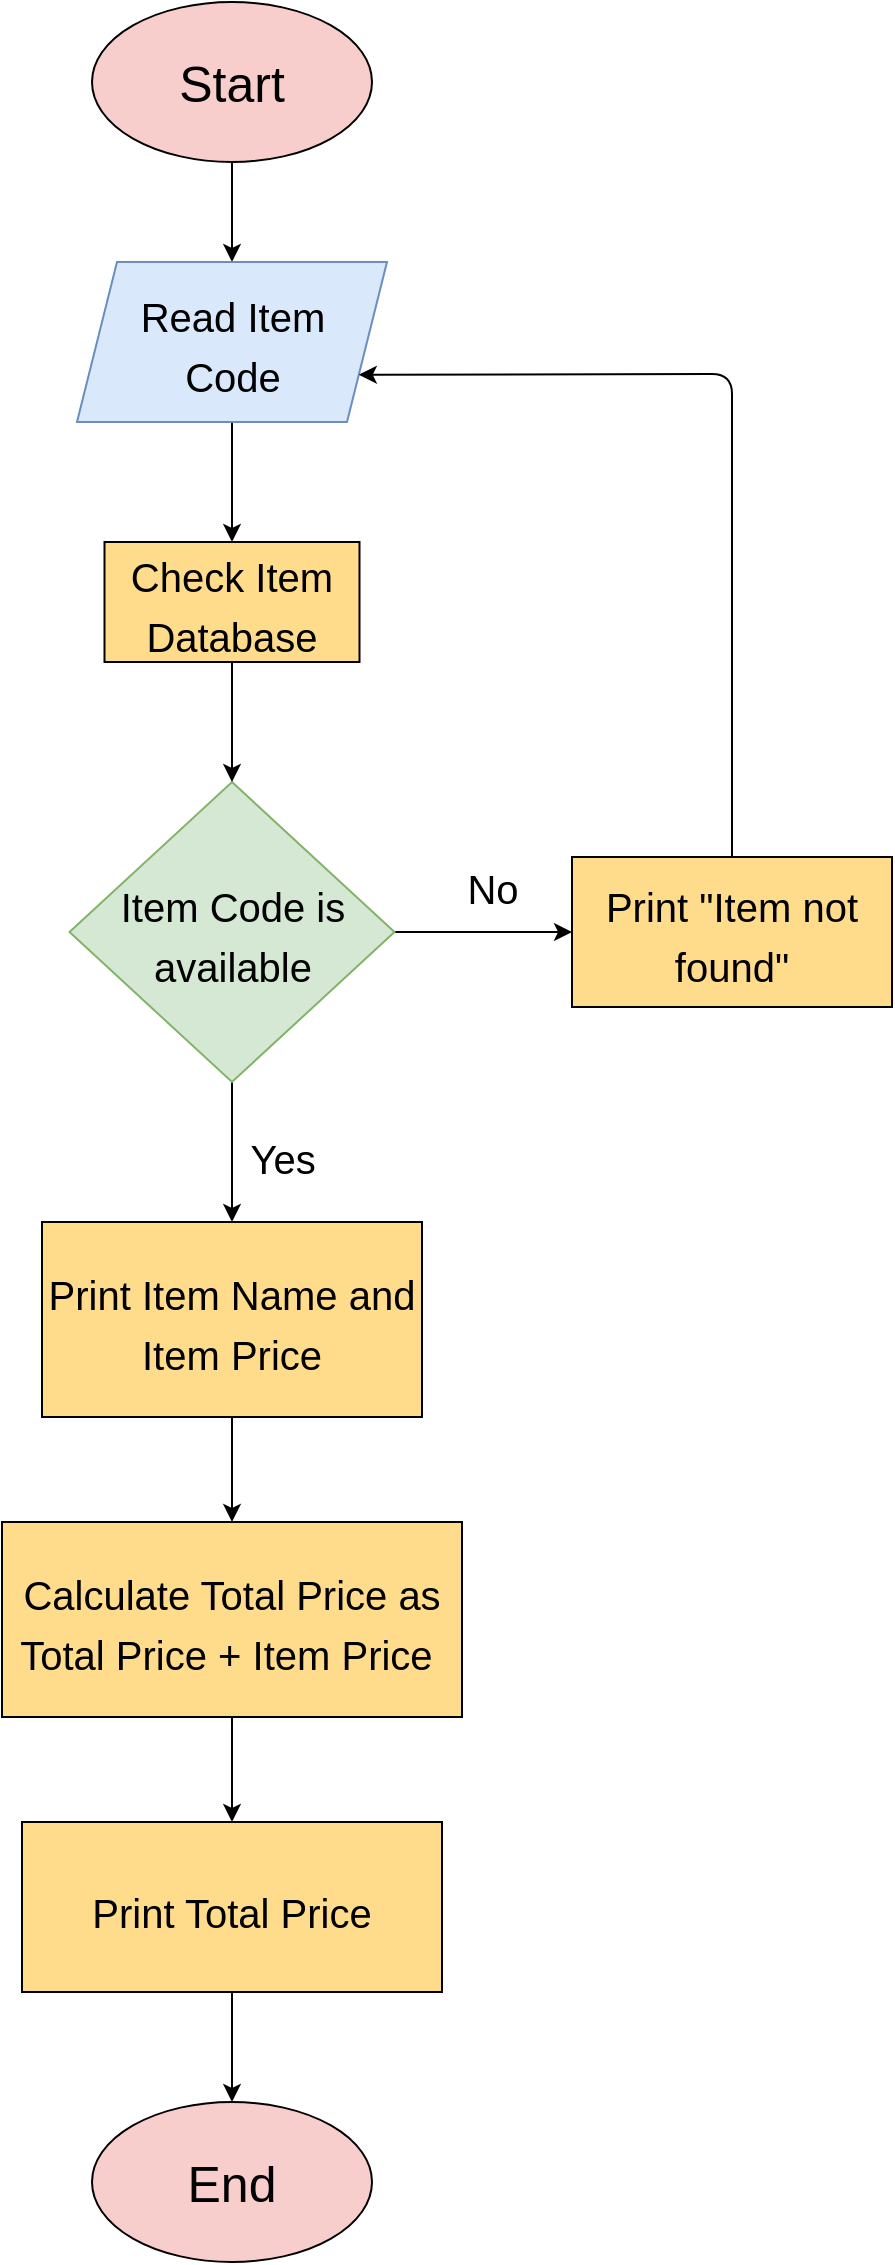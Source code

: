 <mxfile>
    <diagram id="jCEFR7Ir0iMpcgvGXgsi" name="Page-1">
        <mxGraphModel dx="738" dy="379" grid="1" gridSize="10" guides="1" tooltips="1" connect="1" arrows="1" fold="1" page="1" pageScale="1" pageWidth="850" pageHeight="1100" background="#ffffff" math="0" shadow="0">
            <root>
                <mxCell id="0"/>
                <mxCell id="1" parent="0"/>
                <mxCell id="13" value="" style="edgeStyle=none;html=1;fontFamily=Helvetica;fontSize=25;fontColor=#000000;fillColor=#d0cee2;strokeColor=#000000;" edge="1" parent="1" source="14" target="16">
                    <mxGeometry relative="1" as="geometry"/>
                </mxCell>
                <mxCell id="14" value="Start" style="ellipse;whiteSpace=wrap;html=1;fillColor=#F8CECC;fontFamily=Helvetica;fontColor=#000000;fontSize=25;" vertex="1" parent="1">
                    <mxGeometry x="60" y="20" width="140" height="80" as="geometry"/>
                </mxCell>
                <mxCell id="15" style="edgeStyle=none;html=1;entryX=0.5;entryY=0;entryDx=0;entryDy=0;strokeColor=#000000;" edge="1" parent="1" source="16" target="25">
                    <mxGeometry relative="1" as="geometry"/>
                </mxCell>
                <mxCell id="16" value="&lt;font style=&quot;font-size: 20px&quot; color=&quot;#000000&quot;&gt;Read Item&lt;br&gt;Code&lt;/font&gt;" style="shape=parallelogram;perimeter=parallelogramPerimeter;whiteSpace=wrap;html=1;fixedSize=1;fontSize=25;fillColor=#dae8fc;strokeColor=#6c8ebf;" vertex="1" parent="1">
                    <mxGeometry x="52.5" y="150" width="155" height="80" as="geometry"/>
                </mxCell>
                <mxCell id="17" value="" style="edgeStyle=none;html=1;fontSize=20;fontColor=#000000;strokeColor=#000000;" edge="1" parent="1" source="19" target="21">
                    <mxGeometry relative="1" as="geometry"/>
                </mxCell>
                <mxCell id="18" style="edgeStyle=none;html=1;entryX=0.5;entryY=0;entryDx=0;entryDy=0;strokeColor=#000000;" edge="1" parent="1" source="19" target="32">
                    <mxGeometry relative="1" as="geometry"/>
                </mxCell>
                <mxCell id="19" value="&lt;font style=&quot;font-size: 20px&quot;&gt;Item Code is available&lt;/font&gt;" style="rhombus;whiteSpace=wrap;html=1;fontSize=25;fillColor=#D5E8D4;strokeColor=#82b366;fontColor=#000000;" vertex="1" parent="1">
                    <mxGeometry x="48.75" y="410" width="162.5" height="150" as="geometry"/>
                </mxCell>
                <mxCell id="20" style="edgeStyle=none;html=1;entryX=1;entryY=0.75;entryDx=0;entryDy=0;fontSize=20;fontColor=#FFFFFF;strokeColor=#000000;" edge="1" parent="1" source="21" target="16">
                    <mxGeometry relative="1" as="geometry">
                        <Array as="points">
                            <mxPoint x="380" y="206"/>
                        </Array>
                    </mxGeometry>
                </mxCell>
                <mxCell id="21" value="&lt;font style=&quot;font-size: 20px&quot;&gt;Print &quot;Item not found&quot;&lt;/font&gt;" style="whiteSpace=wrap;html=1;fontSize=25;fillColor=#FFDC8C;fontColor=#000000;" vertex="1" parent="1">
                    <mxGeometry x="300" y="447.5" width="160" height="75" as="geometry"/>
                </mxCell>
                <mxCell id="22" value="&lt;font&gt;No&lt;/font&gt;" style="text;html=1;align=center;verticalAlign=middle;resizable=0;points=[];autosize=1;strokeColor=none;fillColor=none;fontSize=20;fontColor=#000000;" vertex="1" parent="1">
                    <mxGeometry x="240" y="447.5" width="40" height="30" as="geometry"/>
                </mxCell>
                <mxCell id="23" value="&lt;font&gt;Yes&lt;/font&gt;" style="text;html=1;align=center;verticalAlign=middle;resizable=0;points=[];autosize=1;strokeColor=none;fillColor=none;fontSize=20;fontColor=#000000;" vertex="1" parent="1">
                    <mxGeometry x="130" y="582.5" width="50" height="30" as="geometry"/>
                </mxCell>
                <mxCell id="24" style="edgeStyle=none;html=1;entryX=0.5;entryY=0;entryDx=0;entryDy=0;strokeColor=#000000;" edge="1" parent="1" source="25" target="19">
                    <mxGeometry relative="1" as="geometry"/>
                </mxCell>
                <mxCell id="25" value="&lt;font style=&quot;font-size: 20px&quot;&gt;Check Item Database&lt;/font&gt;" style="whiteSpace=wrap;html=1;fontSize=25;fillColor=#FFDC8C;fontColor=#000000;" vertex="1" parent="1">
                    <mxGeometry x="66.25" y="290" width="127.5" height="60" as="geometry"/>
                </mxCell>
                <mxCell id="26" style="edgeStyle=none;html=1;entryX=0.5;entryY=0;entryDx=0;entryDy=0;strokeColor=#000000;" edge="1" parent="1" source="27" target="29">
                    <mxGeometry relative="1" as="geometry"/>
                </mxCell>
                <mxCell id="27" value="&lt;font style=&quot;font-size: 20px&quot;&gt;Calculate Total Price as Total Price + Item Price&amp;nbsp;&lt;/font&gt;" style="whiteSpace=wrap;html=1;fontSize=25;fillColor=#FFDC8C;fontColor=#000000;" vertex="1" parent="1">
                    <mxGeometry x="15" y="780" width="230" height="97.5" as="geometry"/>
                </mxCell>
                <mxCell id="28" style="edgeStyle=none;html=1;entryX=0.5;entryY=0;entryDx=0;entryDy=0;fontSize=30;fontColor=#000000;strokeColor=#000000;" edge="1" parent="1" source="29" target="30">
                    <mxGeometry relative="1" as="geometry"/>
                </mxCell>
                <mxCell id="29" value="&lt;span style=&quot;font-size: 20px&quot;&gt;Print Total Price&lt;/span&gt;" style="whiteSpace=wrap;html=1;fontSize=25;fillColor=#FFDC8C;fontColor=#000000;" vertex="1" parent="1">
                    <mxGeometry x="25" y="930" width="210" height="85" as="geometry"/>
                </mxCell>
                <mxCell id="30" value="End" style="ellipse;whiteSpace=wrap;html=1;fillColor=#F8CECC;fontFamily=Helvetica;fontColor=#000000;fontSize=25;" vertex="1" parent="1">
                    <mxGeometry x="60" y="1070" width="140" height="80" as="geometry"/>
                </mxCell>
                <mxCell id="31" style="edgeStyle=none;html=1;entryX=0.5;entryY=0;entryDx=0;entryDy=0;fontSize=30;fontColor=#000000;strokeColor=#000000;" edge="1" parent="1" source="32" target="27">
                    <mxGeometry relative="1" as="geometry"/>
                </mxCell>
                <mxCell id="32" value="&lt;font style=&quot;font-size: 20px&quot;&gt;Print Item Name and Item Price&lt;/font&gt;" style="whiteSpace=wrap;html=1;fontSize=25;fillColor=#FFDC8C;fontColor=#000000;" vertex="1" parent="1">
                    <mxGeometry x="35" y="630" width="190" height="97.5" as="geometry"/>
                </mxCell>
            </root>
        </mxGraphModel>
    </diagram>
</mxfile>